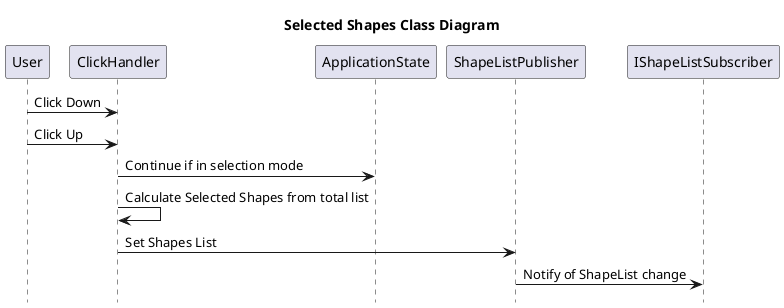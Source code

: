 @startuml Shape List Observer sequence diagram
title Selected Shapes Class Diagram
hide footbox

User -> ClickHandler : Click Down
User -> ClickHandler : Click Up
ClickHandler -> ApplicationState : Continue if in selection mode
ClickHandler -> ClickHandler: Calculate Selected Shapes from total list
ClickHandler -> ShapeListPublisher: Set Shapes List 
ShapeListPublisher -> IShapeListSubscriber: Notify of ShapeList change

@enduml
